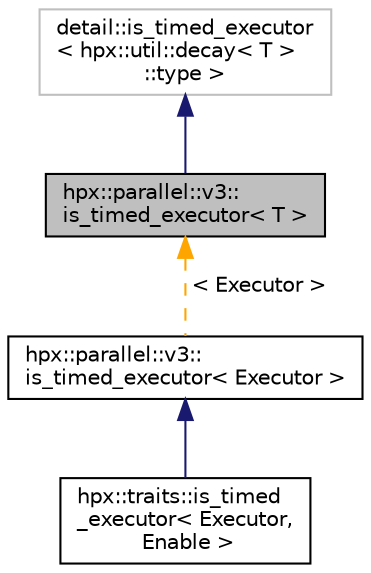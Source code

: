 digraph "hpx::parallel::v3::is_timed_executor&lt; T &gt;"
{
  edge [fontname="Helvetica",fontsize="10",labelfontname="Helvetica",labelfontsize="10"];
  node [fontname="Helvetica",fontsize="10",shape=record];
  Node0 [label="hpx::parallel::v3::\lis_timed_executor\< T \>",height=0.2,width=0.4,color="black", fillcolor="grey75", style="filled", fontcolor="black"];
  Node1 -> Node0 [dir="back",color="midnightblue",fontsize="10",style="solid",fontname="Helvetica"];
  Node1 [label="detail::is_timed_executor\l\< hpx::util::decay\< T \>\l::type \>",height=0.2,width=0.4,color="grey75", fillcolor="white", style="filled"];
  Node0 -> Node2 [dir="back",color="orange",fontsize="10",style="dashed",label=" \< Executor \>" ,fontname="Helvetica"];
  Node2 [label="hpx::parallel::v3::\lis_timed_executor\< Executor \>",height=0.2,width=0.4,color="black", fillcolor="white", style="filled",URL="$dc/dfa/structhpx_1_1parallel_1_1v3_1_1is__timed__executor.html"];
  Node2 -> Node3 [dir="back",color="midnightblue",fontsize="10",style="solid",fontname="Helvetica"];
  Node3 [label="hpx::traits::is_timed\l_executor\< Executor,\l Enable \>",height=0.2,width=0.4,color="black", fillcolor="white", style="filled",URL="$d7/d2d/structhpx_1_1traits_1_1is__timed__executor.html"];
}

